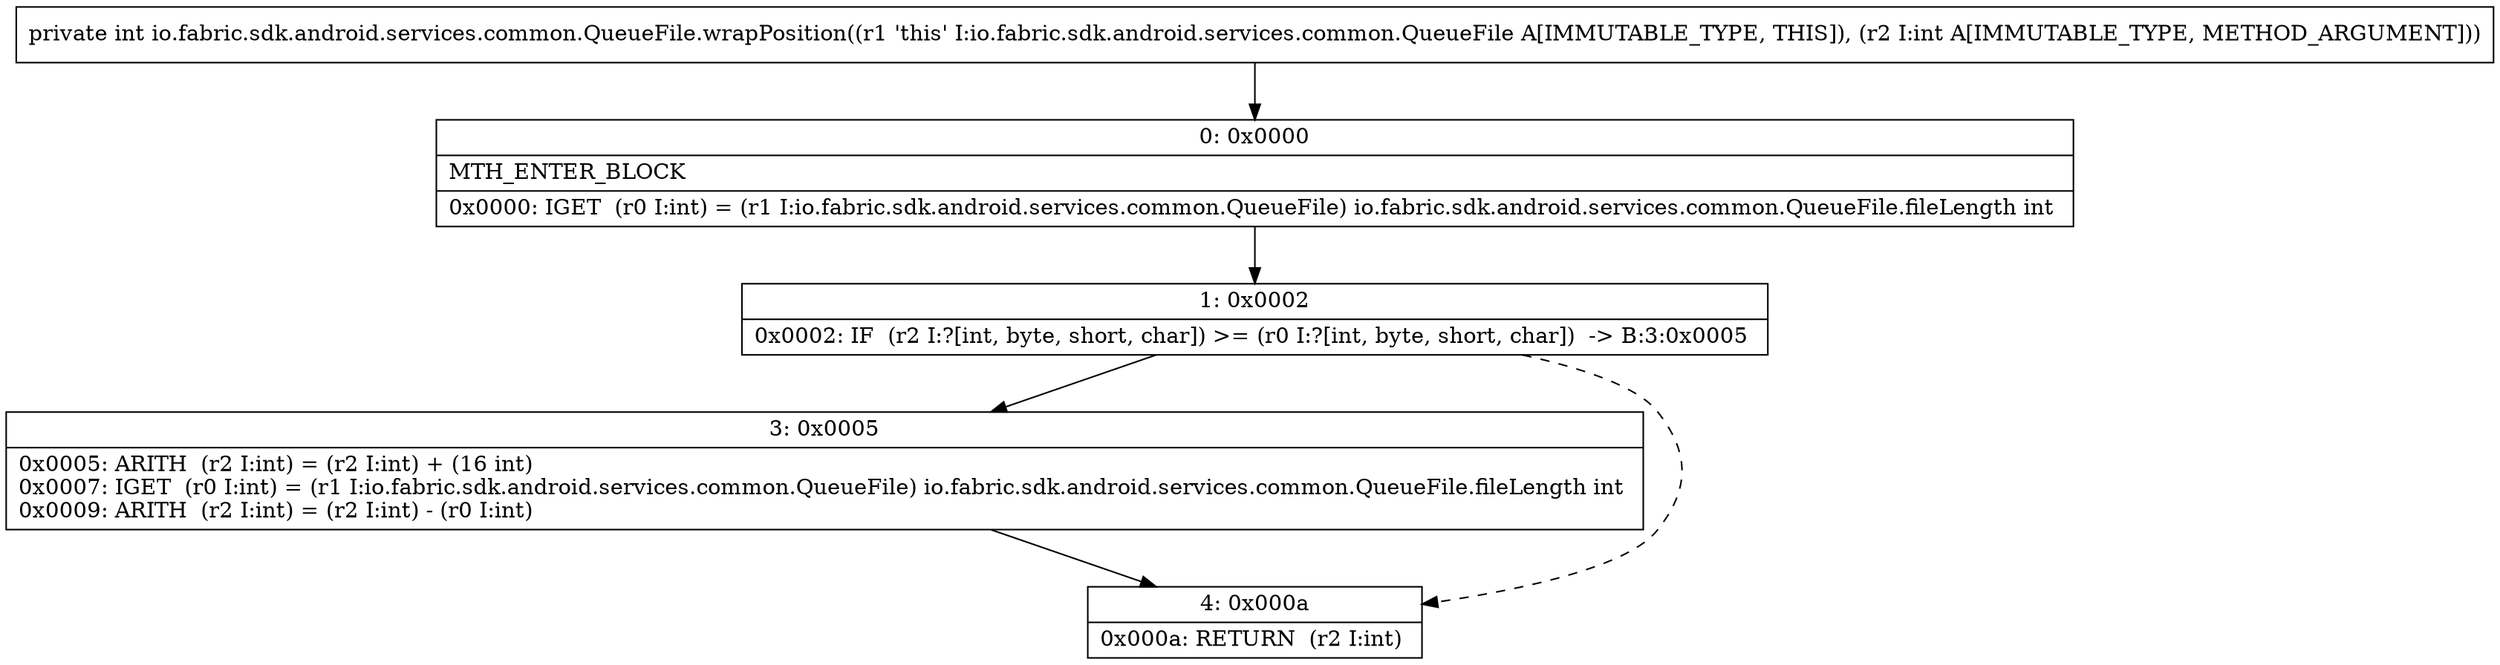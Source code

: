 digraph "CFG forio.fabric.sdk.android.services.common.QueueFile.wrapPosition(I)I" {
Node_0 [shape=record,label="{0\:\ 0x0000|MTH_ENTER_BLOCK\l|0x0000: IGET  (r0 I:int) = (r1 I:io.fabric.sdk.android.services.common.QueueFile) io.fabric.sdk.android.services.common.QueueFile.fileLength int \l}"];
Node_1 [shape=record,label="{1\:\ 0x0002|0x0002: IF  (r2 I:?[int, byte, short, char]) \>= (r0 I:?[int, byte, short, char])  \-\> B:3:0x0005 \l}"];
Node_3 [shape=record,label="{3\:\ 0x0005|0x0005: ARITH  (r2 I:int) = (r2 I:int) + (16 int) \l0x0007: IGET  (r0 I:int) = (r1 I:io.fabric.sdk.android.services.common.QueueFile) io.fabric.sdk.android.services.common.QueueFile.fileLength int \l0x0009: ARITH  (r2 I:int) = (r2 I:int) \- (r0 I:int) \l}"];
Node_4 [shape=record,label="{4\:\ 0x000a|0x000a: RETURN  (r2 I:int) \l}"];
MethodNode[shape=record,label="{private int io.fabric.sdk.android.services.common.QueueFile.wrapPosition((r1 'this' I:io.fabric.sdk.android.services.common.QueueFile A[IMMUTABLE_TYPE, THIS]), (r2 I:int A[IMMUTABLE_TYPE, METHOD_ARGUMENT])) }"];
MethodNode -> Node_0;
Node_0 -> Node_1;
Node_1 -> Node_3;
Node_1 -> Node_4[style=dashed];
Node_3 -> Node_4;
}

